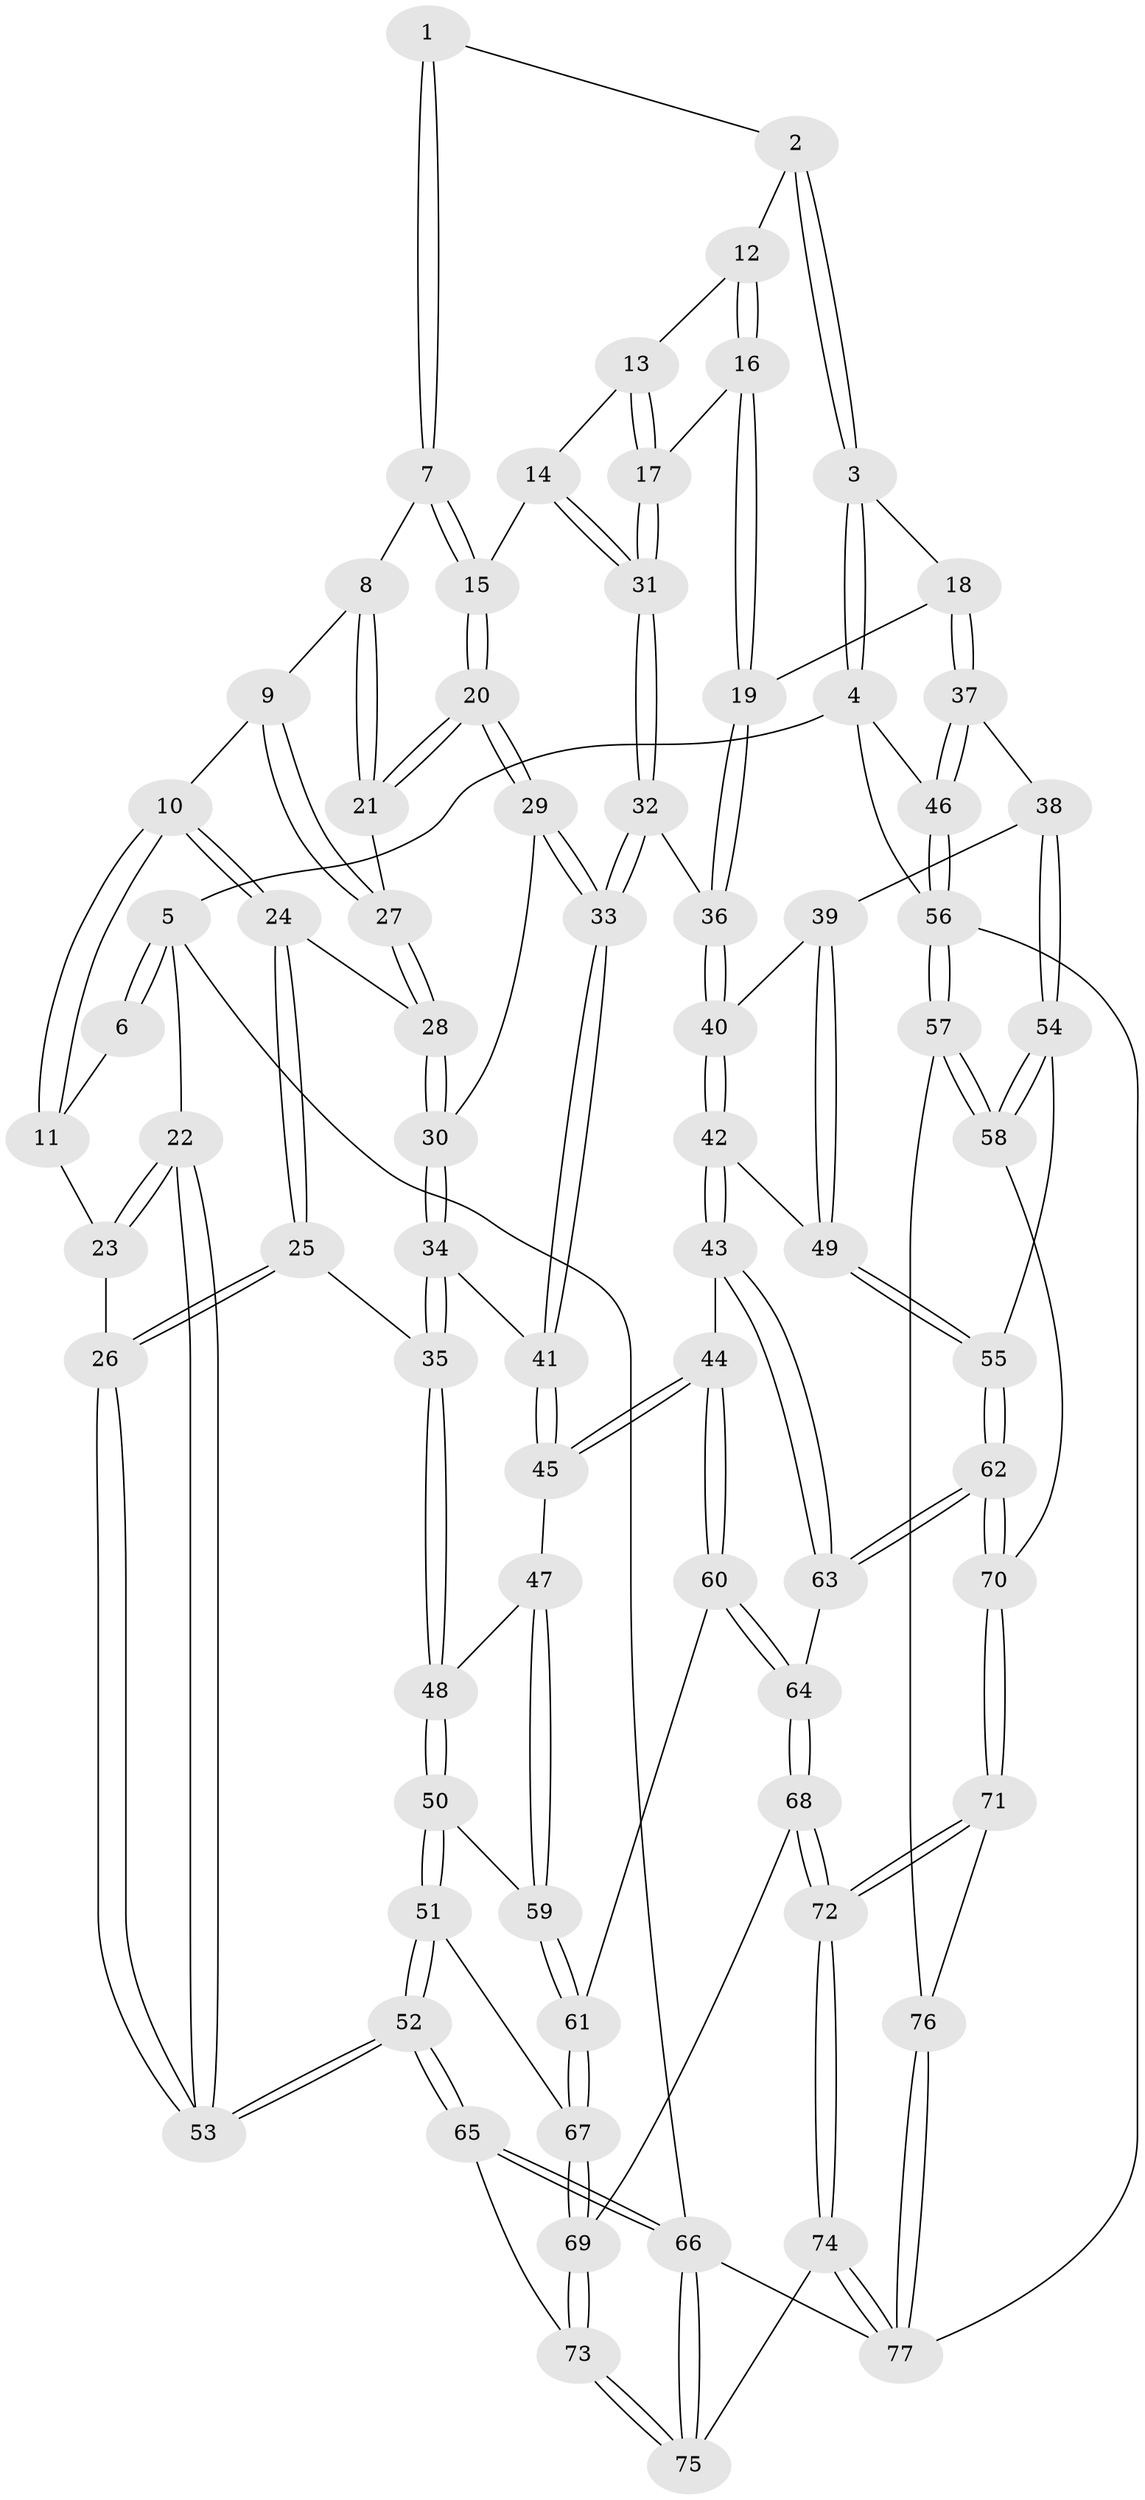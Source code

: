 // Generated by graph-tools (version 1.1) at 2025/38/03/09/25 02:38:20]
// undirected, 77 vertices, 189 edges
graph export_dot {
graph [start="1"]
  node [color=gray90,style=filled];
  1 [pos="+0.21056807028142585+0"];
  2 [pos="+0.7284626336573904+0"];
  3 [pos="+1+0"];
  4 [pos="+1+0"];
  5 [pos="+0+0"];
  6 [pos="+0.1870430063554682+0"];
  7 [pos="+0.3130241581107447+0.050839032921477366"];
  8 [pos="+0.29937733806632355+0.08693571148632318"];
  9 [pos="+0.2144570891813636+0.19381974864324056"];
  10 [pos="+0.1743771657593891+0.21212473063227794"];
  11 [pos="+0.11047711057811756+0.12298451042910942"];
  12 [pos="+0.714890567374474+0"];
  13 [pos="+0.5395684896253526+0.0752115206386506"];
  14 [pos="+0.4490032535135538+0.1667298651609586"];
  15 [pos="+0.43150866537681043+0.16352414171744914"];
  16 [pos="+0.7165761250285904+0.16049713353544973"];
  17 [pos="+0.59677603532657+0.2102891134894847"];
  18 [pos="+0.8450724813929829+0.2931134529783922"];
  19 [pos="+0.7476565223385028+0.21288071396929467"];
  20 [pos="+0.35088085820694964+0.2729838041037841"];
  21 [pos="+0.2858258755346709+0.22862360663843367"];
  22 [pos="+0+0.3255394204717907"];
  23 [pos="+0.09596347418354485+0.13672930611226264"];
  24 [pos="+0.17372271675913561+0.23184655201015314"];
  25 [pos="+0.126078065950937+0.3950009983143673"];
  26 [pos="+0.08786973199311914+0.40207080868940426"];
  27 [pos="+0.27713915194820116+0.23131627281099817"];
  28 [pos="+0.2607948388032839+0.24553398014468436"];
  29 [pos="+0.3506288213919688+0.28469342806369"];
  30 [pos="+0.21986244198469684+0.3512794719836318"];
  31 [pos="+0.528024224564379+0.24996646732578648"];
  32 [pos="+0.5298231757961201+0.3260986025695221"];
  33 [pos="+0.4286445889436708+0.4008342740149922"];
  34 [pos="+0.1911510219771577+0.37721217225231773"];
  35 [pos="+0.1394009497216656+0.39735678691840837"];
  36 [pos="+0.6060143674628355+0.3652465839065004"];
  37 [pos="+0.873170903068577+0.38890806670653344"];
  38 [pos="+0.8482265868293938+0.42064833272193625"];
  39 [pos="+0.7210036980196592+0.4452320915336822"];
  40 [pos="+0.6310622280014625+0.40027264911086413"];
  41 [pos="+0.4237025866898752+0.41352590497641006"];
  42 [pos="+0.5323176463493791+0.5317818925643805"];
  43 [pos="+0.5216431589371293+0.5357156990187585"];
  44 [pos="+0.45471553791467134+0.5050496563014936"];
  45 [pos="+0.4236260453205947+0.4836242649971859"];
  46 [pos="+1+0.41157451035183795"];
  47 [pos="+0.41643696044337014+0.4888291113059997"];
  48 [pos="+0.22905156948135216+0.4905072561181707"];
  49 [pos="+0.6651598422293583+0.5512327050438393"];
  50 [pos="+0.2466669768393218+0.5934948402113076"];
  51 [pos="+0.20494993147786064+0.6341879715172282"];
  52 [pos="+0+0.6368149591076833"];
  53 [pos="+0+0.4781984555270631"];
  54 [pos="+0.857060557718444+0.5912425949462564"];
  55 [pos="+0.6903261898214356+0.6549577878189883"];
  56 [pos="+1+0.7672663259567344"];
  57 [pos="+1+0.770308415556923"];
  58 [pos="+0.9687517149375665+0.7273073333744133"];
  59 [pos="+0.34297103783444044+0.612886601120194"];
  60 [pos="+0.4404597264184093+0.6842855662628006"];
  61 [pos="+0.3636575613699329+0.6725217515628161"];
  62 [pos="+0.644502371299739+0.7415531570847921"];
  63 [pos="+0.5509310244340524+0.7054086988691743"];
  64 [pos="+0.5090471386335189+0.7150104828927126"];
  65 [pos="+0+0.6509577417561694"];
  66 [pos="+0+1"];
  67 [pos="+0.2778538310644714+0.8053107637783355"];
  68 [pos="+0.39645258536772626+0.8751221679420755"];
  69 [pos="+0.26922214420889984+0.8541152761115302"];
  70 [pos="+0.6934173906165982+0.8465446715114157"];
  71 [pos="+0.6898195628977424+0.8693855640492691"];
  72 [pos="+0.5939816199000288+1"];
  73 [pos="+0.2208041174979661+0.8853737582601736"];
  74 [pos="+0.5947711796239199+1"];
  75 [pos="+0.14907393635801708+1"];
  76 [pos="+0.9022861792430619+0.9612560975127793"];
  77 [pos="+0.8892365638757224+1"];
  1 -- 2;
  1 -- 7;
  1 -- 7;
  2 -- 3;
  2 -- 3;
  2 -- 12;
  3 -- 4;
  3 -- 4;
  3 -- 18;
  4 -- 5;
  4 -- 46;
  4 -- 56;
  5 -- 6;
  5 -- 6;
  5 -- 22;
  5 -- 66;
  6 -- 11;
  7 -- 8;
  7 -- 15;
  7 -- 15;
  8 -- 9;
  8 -- 21;
  8 -- 21;
  9 -- 10;
  9 -- 27;
  9 -- 27;
  10 -- 11;
  10 -- 11;
  10 -- 24;
  10 -- 24;
  11 -- 23;
  12 -- 13;
  12 -- 16;
  12 -- 16;
  13 -- 14;
  13 -- 17;
  13 -- 17;
  14 -- 15;
  14 -- 31;
  14 -- 31;
  15 -- 20;
  15 -- 20;
  16 -- 17;
  16 -- 19;
  16 -- 19;
  17 -- 31;
  17 -- 31;
  18 -- 19;
  18 -- 37;
  18 -- 37;
  19 -- 36;
  19 -- 36;
  20 -- 21;
  20 -- 21;
  20 -- 29;
  20 -- 29;
  21 -- 27;
  22 -- 23;
  22 -- 23;
  22 -- 53;
  22 -- 53;
  23 -- 26;
  24 -- 25;
  24 -- 25;
  24 -- 28;
  25 -- 26;
  25 -- 26;
  25 -- 35;
  26 -- 53;
  26 -- 53;
  27 -- 28;
  27 -- 28;
  28 -- 30;
  28 -- 30;
  29 -- 30;
  29 -- 33;
  29 -- 33;
  30 -- 34;
  30 -- 34;
  31 -- 32;
  31 -- 32;
  32 -- 33;
  32 -- 33;
  32 -- 36;
  33 -- 41;
  33 -- 41;
  34 -- 35;
  34 -- 35;
  34 -- 41;
  35 -- 48;
  35 -- 48;
  36 -- 40;
  36 -- 40;
  37 -- 38;
  37 -- 46;
  37 -- 46;
  38 -- 39;
  38 -- 54;
  38 -- 54;
  39 -- 40;
  39 -- 49;
  39 -- 49;
  40 -- 42;
  40 -- 42;
  41 -- 45;
  41 -- 45;
  42 -- 43;
  42 -- 43;
  42 -- 49;
  43 -- 44;
  43 -- 63;
  43 -- 63;
  44 -- 45;
  44 -- 45;
  44 -- 60;
  44 -- 60;
  45 -- 47;
  46 -- 56;
  46 -- 56;
  47 -- 48;
  47 -- 59;
  47 -- 59;
  48 -- 50;
  48 -- 50;
  49 -- 55;
  49 -- 55;
  50 -- 51;
  50 -- 51;
  50 -- 59;
  51 -- 52;
  51 -- 52;
  51 -- 67;
  52 -- 53;
  52 -- 53;
  52 -- 65;
  52 -- 65;
  54 -- 55;
  54 -- 58;
  54 -- 58;
  55 -- 62;
  55 -- 62;
  56 -- 57;
  56 -- 57;
  56 -- 77;
  57 -- 58;
  57 -- 58;
  57 -- 76;
  58 -- 70;
  59 -- 61;
  59 -- 61;
  60 -- 61;
  60 -- 64;
  60 -- 64;
  61 -- 67;
  61 -- 67;
  62 -- 63;
  62 -- 63;
  62 -- 70;
  62 -- 70;
  63 -- 64;
  64 -- 68;
  64 -- 68;
  65 -- 66;
  65 -- 66;
  65 -- 73;
  66 -- 75;
  66 -- 75;
  66 -- 77;
  67 -- 69;
  67 -- 69;
  68 -- 69;
  68 -- 72;
  68 -- 72;
  69 -- 73;
  69 -- 73;
  70 -- 71;
  70 -- 71;
  71 -- 72;
  71 -- 72;
  71 -- 76;
  72 -- 74;
  72 -- 74;
  73 -- 75;
  73 -- 75;
  74 -- 75;
  74 -- 77;
  74 -- 77;
  76 -- 77;
  76 -- 77;
}
